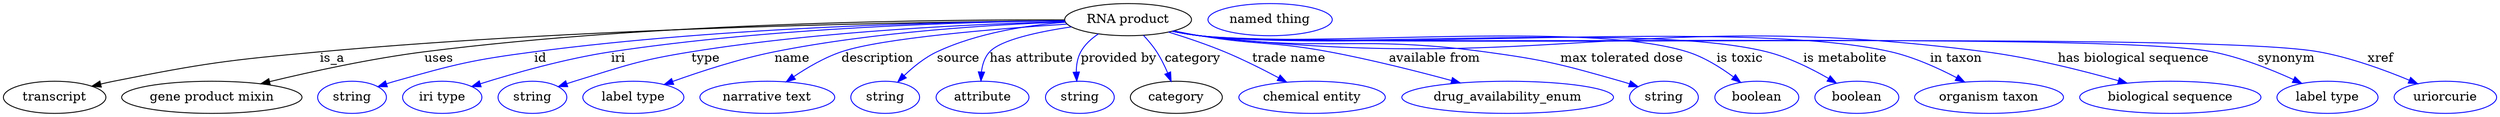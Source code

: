 digraph {
	graph [bb="0,0,2786.4,123"];
	node [label="\N"];
	"RNA product"	[height=0.5,
		label="RNA product",
		pos="1257.2,105",
		width=1.9679];
	transcript	[height=0.5,
		pos="57.195,18",
		width=1.5887];
	"RNA product" -> transcript	[label=is_a,
		lp="368.19,61.5",
		pos="e,98.933,30.491 1186.5,103.74 1034.1,102.63 663.37,97.001 354.19,69 250.91,59.646 224.9,56.298 123.19,36 118.51,35.065 113.66,34.002 \
108.82,32.875"];
	"gene product mixin"	[height=0.5,
		pos="233.19,18",
		width=2.7984];
	"RNA product" -> "gene product mixin"	[label=uses,
		lp="487.69,61.5",
		pos="e,288.07,33.181 1186.1,104.69 1047.9,105.18 733.25,102.14 471.19,69 411.95,61.508 345.52,47.032 297.93,35.576"];
	id	[color=blue,
		height=0.5,
		label=string,
		pos="390.19,18",
		width=1.0652];
	"RNA product" -> id	[color=blue,
		label=id,
		lp="601.19,61.5",
		pos="e,419.19,29.96 1186.2,103.87 1064.5,102.84 808.48,97.146 594.19,69 523.93,59.771 506.41,55.205 438.19,36 435.09,35.126 431.89,34.155 \
428.7,33.133",
		style=solid];
	iri	[color=blue,
		height=0.5,
		label="iri type",
		pos="491.19,18",
		width=1.2277];
	"RNA product" -> iri	[color=blue,
		label=iri,
		lp="688.19,61.5",
		pos="e,524.19,30.069 1186.2,103.77 1076.8,102.5 861.04,96.362 680.19,69 629.06,61.263 571.83,45.021 533.89,33.14",
		style=solid];
	type	[color=blue,
		height=0.5,
		label=string,
		pos="592.19,18",
		width=1.0652];
	"RNA product" -> type	[color=blue,
		label=type,
		lp="786.19,61.5",
		pos="e,621.12,29.979 1186.6,102.79 1091.4,100.29 917.08,92.592 770.19,69 710.91,59.478 696.61,53.566 639.19,36 636.43,35.155 633.6,34.243 \
630.75,33.294",
		style=solid];
	name	[color=blue,
		height=0.5,
		label="label type",
		pos="705.19,18",
		width=1.5707];
	"RNA product" -> name	[color=blue,
		label=name,
		lp="882.19,61.5",
		pos="e,739.54,32.353 1187,102.43 1107.5,99.574 974.41,91.553 862.19,69 823.22,61.167 780.3,47.105 749.2,35.885",
		style=solid];
	description	[color=blue,
		height=0.5,
		label="narrative text",
		pos="855.19,18",
		width=2.0943];
	"RNA product" -> description	[color=blue,
		label=description,
		lp="976.69,61.5",
		pos="e,875.87,35.38 1188.8,100.09 1108.8,94.894 981.39,84.523 936.19,69 917.64,62.628 898.88,51.415 884.09,41.221",
		style=solid];
	source	[color=blue,
		height=0.5,
		label=string,
		pos="987.19,18",
		width=1.0652];
	"RNA product" -> source	[color=blue,
		label=source,
		lp="1067.2,61.5",
		pos="e,1000.7,35.17 1186.8,102.39 1143.5,99.049 1088,90.413 1043.2,69 1029.9,62.645 1017.4,52.139 1007.6,42.393",
		style=solid];
	"has attribute"	[color=blue,
		height=0.5,
		label=attribute,
		pos="1095.2,18",
		width=1.4443];
	"RNA product" -> "has attribute"	[color=blue,
		label="has attribute",
		lp="1149.2,61.5",
		pos="e,1093,36.355 1193.7,96.996 1156.6,91.553 1114.7,82.601 1102.2,69 1096.6,62.923 1094.2,54.547 1093.3,46.386",
		style=solid];
	"provided by"	[color=blue,
		height=0.5,
		label=string,
		pos="1203.2,18",
		width=1.0652];
	"RNA product" -> "provided by"	[color=blue,
		label="provided by",
		lp="1246.7,61.5",
		pos="e,1199.7,36.23 1223.9,89.002 1216.1,83.826 1208.7,77.209 1204.2,69 1200.5,62.203 1199.2,54.058 1199.2,46.335",
		style=solid];
	category	[height=0.5,
		pos="1311.2,18",
		width=1.4263];
	"RNA product" -> category	[color=blue,
		label=category,
		lp="1329.7,61.5",
		pos="e,1305.3,35.908 1274.3,87.481 1279.5,81.925 1285,75.484 1289.2,69 1293.9,61.737 1298.1,53.287 1301.5,45.422",
		style=solid];
	"trade name"	[color=blue,
		height=0.5,
		label="chemical entity",
		pos="1462.2,18",
		width=2.2748];
	"RNA product" -> "trade name"	[color=blue,
		label="trade name",
		lp="1436.2,61.5",
		pos="e,1433.9,35.129 1302.5,91.13 1322,85.11 1345,77.412 1365.2,69 1385.4,60.563 1407.2,49.527 1425,39.97",
		style=solid];
	"available from"	[color=blue,
		height=0.5,
		label=drug_availability_enum,
		pos="1680.2,18",
		width=3.2858];
	"RNA product" -> "available from"	[color=blue,
		label="available from",
		lp="1599.7,61.5",
		pos="e,1627.4,34.153 1308.1,92.362 1317.4,90.425 1327.1,88.546 1336.2,87 1400.2,76.159 1417.4,80.935 1481.2,69 1527.2,60.406 1578.3,47.479 \
1617.2,36.922",
		style=solid];
	"max tolerated dose"	[color=blue,
		height=0.5,
		label=string,
		pos="1855.2,18",
		width=1.0652];
	"RNA product" -> "max tolerated dose"	[color=blue,
		label="max tolerated dose",
		lp="1809.2,61.5",
		pos="e,1826.2,29.935 1306.7,92.112 1316.4,90.127 1326.6,88.295 1336.2,87 1476.9,68.006 1514.5,88.123 1655.2,69 1723.7,59.691 1740.7,54.911 \
1807.2,36 1810.3,35.117 1813.5,34.141 1816.7,33.115",
		style=solid];
	"is toxic"	[color=blue,
		height=0.5,
		label=boolean,
		pos="1958.2,18",
		width=1.2999];
	"RNA product" -> "is toxic"	[color=blue,
		label="is toxic",
		lp="1940.2,61.5",
		pos="e,1940.3,34.896 1306.3,92.018 1316.1,90.014 1326.4,88.2 1336.2,87 1456.7,72.171 1766.5,105.74 1882.2,69 1900.4,63.221 1918.4,51.748 \
1932.2,41.249",
		style=solid];
	"is metabolite"	[color=blue,
		height=0.5,
		label=boolean,
		pos="2070.2,18",
		width=1.2999];
	"RNA product" -> "is metabolite"	[color=blue,
		label="is metabolite",
		lp="2058.2,61.5",
		pos="e,2047.5,33.971 1306.3,91.983 1316.1,89.982 1326.4,88.177 1336.2,87 1476.1,70.103 1833.5,103.33 1970.2,69 1994.5,62.906 2019.6,50.272 \
2038.7,39.229",
		style=solid];
	"in taxon"	[color=blue,
		height=0.5,
		label="organism taxon",
		pos="2218.2,18",
		width=2.3109];
	"RNA product" -> "in taxon"	[color=blue,
		label="in taxon",
		lp="2182.2,61.5",
		pos="e,2191.1,35.222 1306.3,91.943 1316.1,89.946 1326.4,88.152 1336.2,87 1506.8,66.837 1941.8,107.62 2109.2,69 2134.7,63.116 2161.5,50.95 \
2182.1,40.092",
		style=solid];
	"has biological sequence"	[color=blue,
		height=0.5,
		label="biological sequence",
		pos="2421.2,18",
		width=2.8164];
	"RNA product" -> "has biological sequence"	[color=blue,
		label="has biological sequence",
		lp="2380.7,61.5",
		pos="e,2372.6,33.957 1306.3,91.921 1316.1,89.926 1326.4,88.139 1336.2,87 1724.3,41.691 1827.7,119.38 2215.2,69 2265.8,62.425 2322,48.317 \
2362.9,36.759",
		style=solid];
	synonym	[color=blue,
		height=0.5,
		label="label type",
		pos="2597.2,18",
		width=1.5707];
	"RNA product" -> synonym	[color=blue,
		label=synonym,
		lp="2552.2,61.5",
		pos="e,2568.6,33.587 1306.3,91.886 1316.1,89.893 1326.4,88.116 1336.2,87 1461.3,72.688 2345.7,93.29 2469.2,69 2500.7,62.796 2534.6,49.266 \
2559.5,37.842",
		style=solid];
	xref	[color=blue,
		height=0.5,
		label=uriorcurie,
		pos="2729.2,18",
		width=1.5887];
	"RNA product" -> xref	[color=blue,
		label=xref,
		lp="2657.7,61.5",
		pos="e,2698.4,33.241 1306.3,91.874 1316.1,89.883 1326.4,88.109 1336.2,87 1474.4,71.289 2451.3,93.576 2588.2,69 2623.3,62.7 2661.3,48.774 \
2689,37.215",
		style=solid];
	"named thing_category"	[color=blue,
		height=0.5,
		label="named thing",
		pos="1415.2,105",
		width=1.9318];
}
